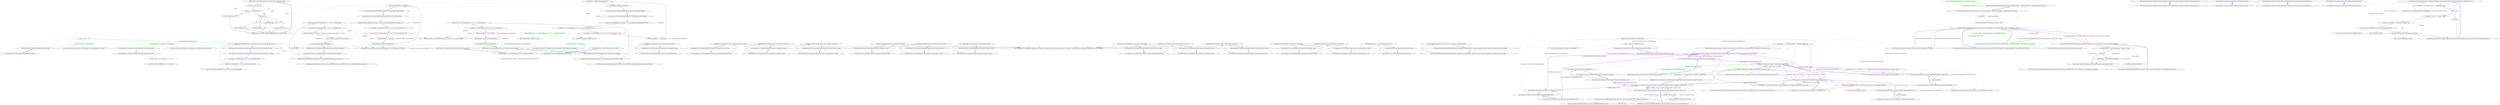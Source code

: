 digraph  {
n0 [cluster="Humanizer.Localisation.Ordinalizers.EnglishOrdinalizer.Convert(int, string)", label="Entry Humanizer.Localisation.Ordinalizers.EnglishOrdinalizer.Convert(int, string)", span="4-4"];
n1 [cluster="Humanizer.Localisation.Ordinalizers.EnglishOrdinalizer.Convert(int, string)", label="var nMod100 = number % 100", span="6-6"];
n3 [cluster="Humanizer.Localisation.Ordinalizers.EnglishOrdinalizer.Convert(int, string)", label="return numberString + ''th'';", span="9-9"];
n4 [cluster="Humanizer.Localisation.Ordinalizers.EnglishOrdinalizer.Convert(int, string)", label="number % 10", span="11-11"];
n6 [cluster="Humanizer.Localisation.Ordinalizers.EnglishOrdinalizer.Convert(int, string)", label="return numberString + ''st'';", span="14-14"];
n8 [cluster="Humanizer.Localisation.Ordinalizers.EnglishOrdinalizer.Convert(int, string)", label="return numberString + ''nd'';", span="17-17"];
n10 [cluster="Humanizer.Localisation.Ordinalizers.EnglishOrdinalizer.Convert(int, string)", label="return numberString + ''rd'';", span="20-20"];
n11 [cluster="Humanizer.Localisation.Ordinalizers.EnglishOrdinalizer.Convert(int, string)", label="return numberString + ''th'';", span="23-23"];
n2 [cluster="Humanizer.Localisation.Ordinalizers.EnglishOrdinalizer.Convert(int, string)", label="nMod100 >= 11 && nMod100 <= 13", span="8-8"];
n5 [cluster="Humanizer.Localisation.Ordinalizers.EnglishOrdinalizer.Convert(int, string)", label=1, span="13-13"];
n7 [cluster="Humanizer.Localisation.Ordinalizers.EnglishOrdinalizer.Convert(int, string)", label=2, span="16-16"];
n9 [cluster="Humanizer.Localisation.Ordinalizers.EnglishOrdinalizer.Convert(int, string)", label=3, span="19-19"];
n12 [cluster="Humanizer.Localisation.Ordinalizers.EnglishOrdinalizer.Convert(int, string)", label="Exit Humanizer.Localisation.Ordinalizers.EnglishOrdinalizer.Convert(int, string)", span="4-4"];
d47 [cluster="Humanizer.Tests.DateHumanizeDefaultStrategyTests.Never()", color=green, community=0, label="0: DateTime? never = null", span="153-153"];
d46 [cluster="Humanizer.Tests.DateHumanizeDefaultStrategyTests.Never()", label="Entry Humanizer.Tests.DateHumanizeDefaultStrategyTests.Never()", span="151-151"];
d48 [cluster="Humanizer.Tests.DateHumanizeDefaultStrategyTests.Never()", color=green, community=0, label="0: Assert.Equal(''never'', never.Humanize())", span="154-154"];
d22 [cluster="Humanizer.Tests.DateHumanizeDefaultStrategyTests.HoursFromNowNotTomorrow(int, string)", label="DateHumanize.Verify(expected, hours, TimeUnit.Hour, Tense.Future, null, null, now, utcNow)", span="85-85"];
d49 [cluster="Humanizer.Tests.DateHumanizeDefaultStrategyTests.Never()", label="Exit Humanizer.Tests.DateHumanizeDefaultStrategyTests.Never()", span="151-151"];
d50 [cluster="System.DateTime?.Humanize(bool, System.DateTime?, System.Globalization.CultureInfo)", label="Entry System.DateTime?.Humanize(bool, System.DateTime?, System.Globalization.CultureInfo)", span="37-37"];
d51 [cluster="Unk.Equal", label="Entry Unk.Equal", span=""];
d53 [cluster="Humanizer.Tests.DateHumanizeDefaultStrategyTests.Nullable_ExpectSame()", color=green, community=0, label="0: DateTime? never = new DateTime(2015, 12, 7, 9, 0, 0)", span="160-160"];
d52 [cluster="Humanizer.Tests.DateHumanizeDefaultStrategyTests.Nullable_ExpectSame()", label="Entry Humanizer.Tests.DateHumanizeDefaultStrategyTests.Nullable_ExpectSame()", span="158-158"];
d54 [cluster="Humanizer.Tests.DateHumanizeDefaultStrategyTests.Nullable_ExpectSame()", color=green, community=0, label="0: Assert.Equal(never.Value.Humanize(), never.Humanize())", span="162-162"];
d56 [cluster="System.DateTime.DateTime(int, int, int, int, int, int)", label="Entry System.DateTime.DateTime(int, int, int, int, int, int)", span="0-0"];
d55 [cluster="Humanizer.Tests.DateHumanizeDefaultStrategyTests.Nullable_ExpectSame()", label="Exit Humanizer.Tests.DateHumanizeDefaultStrategyTests.Nullable_ExpectSame()", span="158-158"];
d57 [cluster="System.DateTime.Humanize(bool, System.DateTime?, System.Globalization.CultureInfo)", label="Entry System.DateTime.Humanize(bool, System.DateTime?, System.Globalization.CultureInfo)", span="19-19"];
d19 [cluster="Humanizer.Tests.DateHumanizeDefaultStrategyTests.HoursFromNowNotTomorrow(int, string)", label="Entry Humanizer.Tests.DateHumanizeDefaultStrategyTests.HoursFromNowNotTomorrow(int, string)", span="79-79"];
d20 [cluster="Humanizer.Tests.DateHumanizeDefaultStrategyTests.HoursFromNowNotTomorrow(int, string)", label="var utcNow = new DateTime(2014, 6, 28, 9, 58, 22, DateTimeKind.Utc)", span="82-82"];
d21 [cluster="Humanizer.Tests.DateHumanizeDefaultStrategyTests.HoursFromNowNotTomorrow(int, string)", label="var now = new DateTime(2014, 6, 28, 9, 58, 22, DateTimeKind.Local)", span="83-83"];
d23 [cluster="Humanizer.Tests.DateHumanizeDefaultStrategyTests.HoursFromNowNotTomorrow(int, string)", label="Exit Humanizer.Tests.DateHumanizeDefaultStrategyTests.HoursFromNowNotTomorrow(int, string)", span="79-79"];
d3 [cluster="Humanizer.Tests.DateHumanize.Verify(string, int, Humanizer.Localisation.TimeUnit, Humanizer.Localisation.Tense, double?, System.Globalization.CultureInfo, System.DateTime?, System.DateTime?)", label="Entry Humanizer.Tests.DateHumanize.Verify(string, int, Humanizer.Localisation.TimeUnit, Humanizer.Localisation.Tense, double?, System.Globalization.CultureInfo, System.DateTime?, System.DateTime?)", span="35-35"];
d24 [cluster="System.DateTime.DateTime(int, int, int, int, int, int, System.DateTimeKind)", label="Entry System.DateTime.DateTime(int, int, int, int, int, int, System.DateTimeKind)", span="0-0"];
d1 [cluster="Humanizer.Tests.DateHumanizeDefaultStrategyTests.SecondsAgo(int, string)", label="DateHumanize.Verify(expected, seconds, TimeUnit.Second, Tense.Past)", span="17-17"];
d5 [cluster="Humanizer.Tests.DateHumanizeDefaultStrategyTests.SecondsFromNow(int, string)", label="DateHumanize.Verify(expected, seconds, TimeUnit.Second, Tense.Future)", span="27-27"];
d8 [cluster="Humanizer.Tests.DateHumanizeDefaultStrategyTests.MinutesAgo(int, string)", label="DateHumanize.Verify(expected, minutes, TimeUnit.Minute, Tense.Past)", span="41-41"];
d11 [cluster="Humanizer.Tests.DateHumanizeDefaultStrategyTests.MinutesFromNow(int, string)", label="DateHumanize.Verify(expected, minutes, TimeUnit.Minute, Tense.Future)", span="53-53"];
d14 [cluster="Humanizer.Tests.DateHumanizeDefaultStrategyTests.HoursAgo(int, string)", label="DateHumanize.Verify(expected, hours, TimeUnit.Hour, Tense.Past)", span="63-63"];
d17 [cluster="Humanizer.Tests.DateHumanizeDefaultStrategyTests.HoursFromNow(int, string)", label="DateHumanize.Verify(expected, hours, TimeUnit.Hour, Tense.Future)", span="73-73"];
d26 [cluster="Humanizer.Tests.DateHumanizeDefaultStrategyTests.DaysAgo(int, string)", label="DateHumanize.Verify(expected, days, TimeUnit.Day, Tense.Past)", span="95-95"];
d29 [cluster="Humanizer.Tests.DateHumanizeDefaultStrategyTests.DaysFromNow(int, string)", label="DateHumanize.Verify(expected, days, TimeUnit.Day, Tense.Future)", span="105-105"];
d32 [cluster="Humanizer.Tests.DateHumanizeDefaultStrategyTests.MonthsAgo(int, string)", label="DateHumanize.Verify(expected, months, TimeUnit.Month, Tense.Past)", span="115-115"];
d35 [cluster="Humanizer.Tests.DateHumanizeDefaultStrategyTests.MonthsFromNow(int, string)", label="DateHumanize.Verify(expected, months, TimeUnit.Month, Tense.Future)", span="125-125"];
d38 [cluster="Humanizer.Tests.DateHumanizeDefaultStrategyTests.YearsAgo(int, string)", label="DateHumanize.Verify(expected, years, TimeUnit.Year, Tense.Past)", span="133-133"];
d41 [cluster="Humanizer.Tests.DateHumanizeDefaultStrategyTests.YearsFromNow(int, string)", label="DateHumanize.Verify(expected, years, TimeUnit.Year, Tense.Future)", span="141-141"];
d44 [cluster="Humanizer.Tests.DateHumanizeDefaultStrategyTests.Now()", label="DateHumanize.Verify(''now'', 0, TimeUnit.Year, Tense.Future)", span="147-147"];
d59 [cluster="Humanizer.Tests.DateHumanizeDefaultStrategyTests.CanSpecifyCultureExplicitly(int, Humanizer.Localisation.TimeUnit, Humanizer.Localisation.Tense, string, string)", label="DateHumanize.Verify(expected, unit, timeUnit, tense, culture: new CultureInfo(culture))", span="171-171"];
d0 [cluster="Humanizer.Tests.DateHumanizeDefaultStrategyTests.SecondsAgo(int, string)", label="Entry Humanizer.Tests.DateHumanizeDefaultStrategyTests.SecondsAgo(int, string)", span="15-15"];
d2 [cluster="Humanizer.Tests.DateHumanizeDefaultStrategyTests.SecondsAgo(int, string)", label="Exit Humanizer.Tests.DateHumanizeDefaultStrategyTests.SecondsAgo(int, string)", span="15-15"];
d4 [cluster="Humanizer.Tests.DateHumanizeDefaultStrategyTests.SecondsFromNow(int, string)", label="Entry Humanizer.Tests.DateHumanizeDefaultStrategyTests.SecondsFromNow(int, string)", span="25-25"];
d6 [cluster="Humanizer.Tests.DateHumanizeDefaultStrategyTests.SecondsFromNow(int, string)", label="Exit Humanizer.Tests.DateHumanizeDefaultStrategyTests.SecondsFromNow(int, string)", span="25-25"];
d7 [cluster="Humanizer.Tests.DateHumanizeDefaultStrategyTests.MinutesAgo(int, string)", label="Entry Humanizer.Tests.DateHumanizeDefaultStrategyTests.MinutesAgo(int, string)", span="39-39"];
d9 [cluster="Humanizer.Tests.DateHumanizeDefaultStrategyTests.MinutesAgo(int, string)", label="Exit Humanizer.Tests.DateHumanizeDefaultStrategyTests.MinutesAgo(int, string)", span="39-39"];
d10 [cluster="Humanizer.Tests.DateHumanizeDefaultStrategyTests.MinutesFromNow(int, string)", label="Entry Humanizer.Tests.DateHumanizeDefaultStrategyTests.MinutesFromNow(int, string)", span="51-51"];
d12 [cluster="Humanizer.Tests.DateHumanizeDefaultStrategyTests.MinutesFromNow(int, string)", label="Exit Humanizer.Tests.DateHumanizeDefaultStrategyTests.MinutesFromNow(int, string)", span="51-51"];
d13 [cluster="Humanizer.Tests.DateHumanizeDefaultStrategyTests.HoursAgo(int, string)", label="Entry Humanizer.Tests.DateHumanizeDefaultStrategyTests.HoursAgo(int, string)", span="61-61"];
d15 [cluster="Humanizer.Tests.DateHumanizeDefaultStrategyTests.HoursAgo(int, string)", label="Exit Humanizer.Tests.DateHumanizeDefaultStrategyTests.HoursAgo(int, string)", span="61-61"];
d16 [cluster="Humanizer.Tests.DateHumanizeDefaultStrategyTests.HoursFromNow(int, string)", label="Entry Humanizer.Tests.DateHumanizeDefaultStrategyTests.HoursFromNow(int, string)", span="71-71"];
d18 [cluster="Humanizer.Tests.DateHumanizeDefaultStrategyTests.HoursFromNow(int, string)", label="Exit Humanizer.Tests.DateHumanizeDefaultStrategyTests.HoursFromNow(int, string)", span="71-71"];
d25 [cluster="Humanizer.Tests.DateHumanizeDefaultStrategyTests.DaysAgo(int, string)", label="Entry Humanizer.Tests.DateHumanizeDefaultStrategyTests.DaysAgo(int, string)", span="93-93"];
d27 [cluster="Humanizer.Tests.DateHumanizeDefaultStrategyTests.DaysAgo(int, string)", label="Exit Humanizer.Tests.DateHumanizeDefaultStrategyTests.DaysAgo(int, string)", span="93-93"];
d28 [cluster="Humanizer.Tests.DateHumanizeDefaultStrategyTests.DaysFromNow(int, string)", label="Entry Humanizer.Tests.DateHumanizeDefaultStrategyTests.DaysFromNow(int, string)", span="103-103"];
d30 [cluster="Humanizer.Tests.DateHumanizeDefaultStrategyTests.DaysFromNow(int, string)", label="Exit Humanizer.Tests.DateHumanizeDefaultStrategyTests.DaysFromNow(int, string)", span="103-103"];
d31 [cluster="Humanizer.Tests.DateHumanizeDefaultStrategyTests.MonthsAgo(int, string)", label="Entry Humanizer.Tests.DateHumanizeDefaultStrategyTests.MonthsAgo(int, string)", span="113-113"];
d33 [cluster="Humanizer.Tests.DateHumanizeDefaultStrategyTests.MonthsAgo(int, string)", label="Exit Humanizer.Tests.DateHumanizeDefaultStrategyTests.MonthsAgo(int, string)", span="113-113"];
d34 [cluster="Humanizer.Tests.DateHumanizeDefaultStrategyTests.MonthsFromNow(int, string)", label="Entry Humanizer.Tests.DateHumanizeDefaultStrategyTests.MonthsFromNow(int, string)", span="123-123"];
d36 [cluster="Humanizer.Tests.DateHumanizeDefaultStrategyTests.MonthsFromNow(int, string)", label="Exit Humanizer.Tests.DateHumanizeDefaultStrategyTests.MonthsFromNow(int, string)", span="123-123"];
d37 [cluster="Humanizer.Tests.DateHumanizeDefaultStrategyTests.YearsAgo(int, string)", label="Entry Humanizer.Tests.DateHumanizeDefaultStrategyTests.YearsAgo(int, string)", span="131-131"];
d39 [cluster="Humanizer.Tests.DateHumanizeDefaultStrategyTests.YearsAgo(int, string)", label="Exit Humanizer.Tests.DateHumanizeDefaultStrategyTests.YearsAgo(int, string)", span="131-131"];
d40 [cluster="Humanizer.Tests.DateHumanizeDefaultStrategyTests.YearsFromNow(int, string)", label="Entry Humanizer.Tests.DateHumanizeDefaultStrategyTests.YearsFromNow(int, string)", span="139-139"];
d42 [cluster="Humanizer.Tests.DateHumanizeDefaultStrategyTests.YearsFromNow(int, string)", label="Exit Humanizer.Tests.DateHumanizeDefaultStrategyTests.YearsFromNow(int, string)", span="139-139"];
d43 [cluster="Humanizer.Tests.DateHumanizeDefaultStrategyTests.Now()", label="Entry Humanizer.Tests.DateHumanizeDefaultStrategyTests.Now()", span="145-145"];
d45 [cluster="Humanizer.Tests.DateHumanizeDefaultStrategyTests.Now()", label="Exit Humanizer.Tests.DateHumanizeDefaultStrategyTests.Now()", span="145-145"];
d58 [cluster="Humanizer.Tests.DateHumanizeDefaultStrategyTests.CanSpecifyCultureExplicitly(int, Humanizer.Localisation.TimeUnit, Humanizer.Localisation.Tense, string, string)", label="Entry Humanizer.Tests.DateHumanizeDefaultStrategyTests.CanSpecifyCultureExplicitly(int, Humanizer.Localisation.TimeUnit, Humanizer.Localisation.Tense, string, string)", span="169-169"];
d60 [cluster="Humanizer.Tests.DateHumanizeDefaultStrategyTests.CanSpecifyCultureExplicitly(int, Humanizer.Localisation.TimeUnit, Humanizer.Localisation.Tense, string, string)", label="Exit Humanizer.Tests.DateHumanizeDefaultStrategyTests.CanSpecifyCultureExplicitly(int, Humanizer.Localisation.TimeUnit, Humanizer.Localisation.Tense, string, string)", span="169-169"];
d61 [cluster="System.Globalization.CultureInfo.CultureInfo(string)", label="Entry System.Globalization.CultureInfo.CultureInfo(string)", span="0-0"];
m0_8 [cluster="Humanizer.DateHumanizeExtensions.Humanize(System.DateTimeOffset, System.DateTimeOffset?, System.Globalization.CultureInfo)", file="DateHumanizeExtensions.cs", label="Entry Humanizer.DateHumanizeExtensions.Humanize(System.DateTimeOffset, System.DateTimeOffset?, System.Globalization.CultureInfo)", span="36-36"];
m0_9 [cluster="Humanizer.DateHumanizeExtensions.Humanize(System.DateTimeOffset, System.DateTimeOffset?, System.Globalization.CultureInfo)", color=green, community=0, file="DateHumanizeExtensions.cs", label="1: var comparisonBase = dateToCompareAgainst ?? DateTimeOffset.UtcNow", span="38-38"];
m0_10 [cluster="Humanizer.DateHumanizeExtensions.Humanize(System.DateTimeOffset, System.DateTimeOffset?, System.Globalization.CultureInfo)", color=green, community=0, file="DateHumanizeExtensions.cs", label="0: return Configurator.DateTimeOffsetHumanizeStrategy.Humanize(input, comparisonBase, culture);", span="40-40"];
m0_11 [cluster="Humanizer.DateHumanizeExtensions.Humanize(System.DateTimeOffset, System.DateTimeOffset?, System.Globalization.CultureInfo)", color=green, community=0, file="DateHumanizeExtensions.cs", label="1: Exit Humanizer.DateHumanizeExtensions.Humanize(System.DateTimeOffset, System.DateTimeOffset?, System.Globalization.CultureInfo)", span="36-36"];
m0_12 [cluster="Humanizer.DateTimeHumanizeStrategy.IDateTimeOffsetHumanizeStrategy.Humanize(System.DateTimeOffset, System.DateTimeOffset, System.Globalization.CultureInfo)", file="DateHumanizeExtensions.cs", label="Entry Humanizer.DateTimeHumanizeStrategy.IDateTimeOffsetHumanizeStrategy.Humanize(System.DateTimeOffset, System.DateTimeOffset, System.Globalization.CultureInfo)", span="13-13"];
m0_6 [cluster="System.DateTime.ToLocalTime()", file="DateHumanizeExtensions.cs", label="Entry System.DateTime.ToLocalTime()", span="0-0"];
m0_14 [cluster="Humanizer.Localisation.Formatters.IFormatter.DateHumanize_Never()", file="DateHumanizeExtensions.cs", label="Entry Humanizer.Localisation.Formatters.IFormatter.DateHumanize_Never()", span="19-19"];
m0_7 [cluster="Humanizer.DateTimeHumanizeStrategy.IDateTimeHumanizeStrategy.Humanize(System.DateTime, System.DateTime, System.Globalization.CultureInfo)", file="DateHumanizeExtensions.cs", label="Entry Humanizer.DateTimeHumanizeStrategy.IDateTimeHumanizeStrategy.Humanize(System.DateTime, System.DateTime, System.Globalization.CultureInfo)", span="13-13"];
m0_20 [cluster="Humanizer.DateHumanizeExtensions.Humanize(System.DateTimeOffset?, System.DateTimeOffset?, System.Globalization.CultureInfo)", file="DateHumanizeExtensions.cs", label="Entry Humanizer.DateHumanizeExtensions.Humanize(System.DateTimeOffset?, System.DateTimeOffset?, System.Globalization.CultureInfo)", span="66-66"];
m0_21 [cluster="Humanizer.DateHumanizeExtensions.Humanize(System.DateTimeOffset?, System.DateTimeOffset?, System.Globalization.CultureInfo)", color=green, community=0, file="DateHumanizeExtensions.cs", label="2: input.HasValue", span="68-68"];
m0_22 [cluster="Humanizer.DateHumanizeExtensions.Humanize(System.DateTimeOffset?, System.DateTimeOffset?, System.Globalization.CultureInfo)", color=green, community=0, file="DateHumanizeExtensions.cs", label="3: return Humanize(input.Value, dateToCompareAgainst, culture);", span="69-69"];
m0_23 [cluster="Humanizer.DateHumanizeExtensions.Humanize(System.DateTimeOffset?, System.DateTimeOffset?, System.Globalization.CultureInfo)", color=green, community=0, file="DateHumanizeExtensions.cs", label="2: return Configurator.GetFormatter(culture).DateHumanize_Never();", span="71-71"];
m0_24 [cluster="Humanizer.DateHumanizeExtensions.Humanize(System.DateTimeOffset?, System.DateTimeOffset?, System.Globalization.CultureInfo)", file="DateHumanizeExtensions.cs", label="Exit Humanizer.DateHumanizeExtensions.Humanize(System.DateTimeOffset?, System.DateTimeOffset?, System.Globalization.CultureInfo)", span="66-66"];
m0_0 [cluster="Humanizer.DateHumanizeExtensions.Humanize(System.DateTime, bool, System.DateTime?, System.Globalization.CultureInfo)", file="DateHumanizeExtensions.cs", label="Entry Humanizer.DateHumanizeExtensions.Humanize(System.DateTime, bool, System.DateTime?, System.Globalization.CultureInfo)", span="19-19"];
m0_1 [cluster="Humanizer.DateHumanizeExtensions.Humanize(System.DateTime, bool, System.DateTime?, System.Globalization.CultureInfo)", file="DateHumanizeExtensions.cs", label="var comparisonBase = dateToCompareAgainst ?? DateTime.UtcNow", span="21-21"];
m0_2 [cluster="Humanizer.DateHumanizeExtensions.Humanize(System.DateTime, bool, System.DateTime?, System.Globalization.CultureInfo)", file="DateHumanizeExtensions.cs", label="!utcDate", span="23-23"];
m0_4 [cluster="Humanizer.DateHumanizeExtensions.Humanize(System.DateTime, bool, System.DateTime?, System.Globalization.CultureInfo)", file="DateHumanizeExtensions.cs", label="return Configurator.DateTimeHumanizeStrategy.Humanize(input, comparisonBase, culture);", span="26-26"];
m0_3 [cluster="Humanizer.DateHumanizeExtensions.Humanize(System.DateTime, bool, System.DateTime?, System.Globalization.CultureInfo)", file="DateHumanizeExtensions.cs", label="comparisonBase = comparisonBase.ToLocalTime()", span="24-24"];
m0_5 [cluster="Humanizer.DateHumanizeExtensions.Humanize(System.DateTime, bool, System.DateTime?, System.Globalization.CultureInfo)", file="DateHumanizeExtensions.cs", label="Exit Humanizer.DateHumanizeExtensions.Humanize(System.DateTime, bool, System.DateTime?, System.Globalization.CultureInfo)", span="19-19"];
m0_13 [cluster="Humanizer.Configuration.Configurator.GetFormatter(System.Globalization.CultureInfo)", file="DateHumanizeExtensions.cs", label="Entry Humanizer.Configuration.Configurator.GetFormatter(System.Globalization.CultureInfo)", span="66-66"];
m1_30 [cluster="Humanizer.Tests.DateTimeOffsetHumanizeTests.PrecisionStrategy_DifferentOffsets()", file="DateTimeOffsetHumanizeTests.cs", label="Entry Humanizer.Tests.DateTimeOffsetHumanizeTests.PrecisionStrategy_DifferentOffsets()", span="57-57"];
m1_31 [cluster="Humanizer.Tests.DateTimeOffsetHumanizeTests.PrecisionStrategy_DifferentOffsets()", file="DateTimeOffsetHumanizeTests.cs", label="Configurator.DateTimeOffsetHumanizeStrategy = new PrecisionDateTimeOffsetHumanizeStrategy(0.75)", span="59-59"];
m1_32 [cluster="Humanizer.Tests.DateTimeOffsetHumanizeTests.PrecisionStrategy_DifferentOffsets()", file="DateTimeOffsetHumanizeTests.cs", label="var inputTime = new DateTimeOffset(2015, 07, 05, 03, 45, 0, new TimeSpan(2, 0, 0))", span="61-61"];
m1_33 [cluster="Humanizer.Tests.DateTimeOffsetHumanizeTests.PrecisionStrategy_DifferentOffsets()", file="DateTimeOffsetHumanizeTests.cs", label="var baseTime = new DateTimeOffset(2015, 07, 05, 02, 30, 0, new TimeSpan(-5, 0, 0))", span="62-62"];
m1_35 [cluster="Humanizer.Tests.DateTimeOffsetHumanizeTests.PrecisionStrategy_DifferentOffsets()", file="DateTimeOffsetHumanizeTests.cs", label="var actualResult = inputTime.Humanize(baseTime)", span="65-65"];
m1_34 [cluster="Humanizer.Tests.DateTimeOffsetHumanizeTests.PrecisionStrategy_DifferentOffsets()", file="DateTimeOffsetHumanizeTests.cs", label="string expectedResult = ''6 hours ago''", span="64-64"];
m1_36 [cluster="Humanizer.Tests.DateTimeOffsetHumanizeTests.PrecisionStrategy_DifferentOffsets()", file="DateTimeOffsetHumanizeTests.cs", label="Assert.Equal(expectedResult, actualResult)", span="67-67"];
m1_37 [cluster="Humanizer.Tests.DateTimeOffsetHumanizeTests.PrecisionStrategy_DifferentOffsets()", file="DateTimeOffsetHumanizeTests.cs", label="Exit Humanizer.Tests.DateTimeOffsetHumanizeTests.PrecisionStrategy_DifferentOffsets()", span="57-57"];
m1_12 [cluster="Humanizer.Tests.DateTimeOffsetHumanizeTests.DefaultStrategy_DifferentOffsets()", file="DateTimeOffsetHumanizeTests.cs", label="Entry Humanizer.Tests.DateTimeOffsetHumanizeTests.DefaultStrategy_DifferentOffsets()", span="29-29"];
m1_13 [cluster="Humanizer.Tests.DateTimeOffsetHumanizeTests.DefaultStrategy_DifferentOffsets()", file="DateTimeOffsetHumanizeTests.cs", label="Configurator.DateTimeOffsetHumanizeStrategy = new DefaultDateTimeOffsetHumanizeStrategy()", span="31-31"];
m1_14 [cluster="Humanizer.Tests.DateTimeOffsetHumanizeTests.DefaultStrategy_DifferentOffsets()", file="DateTimeOffsetHumanizeTests.cs", label="var inputTime = new DateTimeOffset(2015, 07, 05, 03, 0, 0, new TimeSpan(2, 0, 0))", span="33-33"];
m1_15 [cluster="Humanizer.Tests.DateTimeOffsetHumanizeTests.DefaultStrategy_DifferentOffsets()", file="DateTimeOffsetHumanizeTests.cs", label="var baseTime = new DateTimeOffset(2015, 07, 05, 02, 30, 0, new TimeSpan(1, 0, 0))", span="34-34"];
m1_17 [cluster="Humanizer.Tests.DateTimeOffsetHumanizeTests.DefaultStrategy_DifferentOffsets()", file="DateTimeOffsetHumanizeTests.cs", label="var actualResult = inputTime.Humanize(baseTime)", span="37-37"];
m1_16 [cluster="Humanizer.Tests.DateTimeOffsetHumanizeTests.DefaultStrategy_DifferentOffsets()", file="DateTimeOffsetHumanizeTests.cs", label="string expectedResult = ''30 minutes ago''", span="36-36"];
m1_18 [cluster="Humanizer.Tests.DateTimeOffsetHumanizeTests.DefaultStrategy_DifferentOffsets()", file="DateTimeOffsetHumanizeTests.cs", label="Assert.Equal(expectedResult, actualResult)", span="39-39"];
m1_19 [cluster="Humanizer.Tests.DateTimeOffsetHumanizeTests.DefaultStrategy_DifferentOffsets()", file="DateTimeOffsetHumanizeTests.cs", label="Exit Humanizer.Tests.DateTimeOffsetHumanizeTests.DefaultStrategy_DifferentOffsets()", span="29-29"];
m1_43 [cluster="Humanizer.Tests.DateTimeOffsetHumanizeTests.Nullable_ExpectSame()", file="DateTimeOffsetHumanizeTests.cs", label="Entry Humanizer.Tests.DateTimeOffsetHumanizeTests.Nullable_ExpectSame()", span="78-78"];
m1_44 [cluster="Humanizer.Tests.DateTimeOffsetHumanizeTests.Nullable_ExpectSame()", color=green, community=0, file="DateTimeOffsetHumanizeTests.cs", label="0: DateTimeOffset? never = new DateTimeOffset(2015, 12, 7, 9, 0, 0, TimeSpan.FromHours(1))", span="80-80"];
m1_45 [cluster="Humanizer.Tests.DateTimeOffsetHumanizeTests.Nullable_ExpectSame()", color=green, community=0, file="DateTimeOffsetHumanizeTests.cs", label="0: Assert.Equal(never.Value.Humanize(), never.Humanize())", span="82-82"];
m1_46 [cluster="Humanizer.Tests.DateTimeOffsetHumanizeTests.Nullable_ExpectSame()", file="DateTimeOffsetHumanizeTests.cs", label="Exit Humanizer.Tests.DateTimeOffsetHumanizeTests.Nullable_ExpectSame()", span="78-78"];
m1_0 [cluster="Humanizer.Tests.DateTimeOffsetHumanizeTests.DefaultStrategy_SameOffset()", file="DateTimeOffsetHumanizeTests.cs", label="Entry Humanizer.Tests.DateTimeOffsetHumanizeTests.DefaultStrategy_SameOffset()", span="15-15"];
m1_1 [cluster="Humanizer.Tests.DateTimeOffsetHumanizeTests.DefaultStrategy_SameOffset()", file="DateTimeOffsetHumanizeTests.cs", label="Configurator.DateTimeOffsetHumanizeStrategy = new DefaultDateTimeOffsetHumanizeStrategy()", span="17-17"];
m1_2 [cluster="Humanizer.Tests.DateTimeOffsetHumanizeTests.DefaultStrategy_SameOffset()", file="DateTimeOffsetHumanizeTests.cs", label="var inputTime = new DateTimeOffset(2015, 07, 05, 04, 0, 0, TimeSpan.Zero)", span="19-19"];
m1_3 [cluster="Humanizer.Tests.DateTimeOffsetHumanizeTests.DefaultStrategy_SameOffset()", file="DateTimeOffsetHumanizeTests.cs", label="var baseTime = new DateTimeOffset(2015, 07, 05, 03, 0, 0, TimeSpan.Zero)", span="20-20"];
m1_5 [cluster="Humanizer.Tests.DateTimeOffsetHumanizeTests.DefaultStrategy_SameOffset()", file="DateTimeOffsetHumanizeTests.cs", label="var actualResult = inputTime.Humanize(baseTime)", span="23-23"];
m1_4 [cluster="Humanizer.Tests.DateTimeOffsetHumanizeTests.DefaultStrategy_SameOffset()", file="DateTimeOffsetHumanizeTests.cs", label="string expectedResult = ''an hour from now''", span="22-22"];
m1_6 [cluster="Humanizer.Tests.DateTimeOffsetHumanizeTests.DefaultStrategy_SameOffset()", file="DateTimeOffsetHumanizeTests.cs", label="Assert.Equal(expectedResult, actualResult)", span="25-25"];
m1_7 [cluster="Humanizer.Tests.DateTimeOffsetHumanizeTests.DefaultStrategy_SameOffset()", file="DateTimeOffsetHumanizeTests.cs", label="Exit Humanizer.Tests.DateTimeOffsetHumanizeTests.DefaultStrategy_SameOffset()", span="15-15"];
m1_29 [cluster="Humanizer.DateTimeHumanizeStrategy.PrecisionDateTimeOffsetHumanizeStrategy.PrecisionDateTimeOffsetHumanizeStrategy(double)", file="DateTimeOffsetHumanizeTests.cs", label="Entry Humanizer.DateTimeHumanizeStrategy.PrecisionDateTimeOffsetHumanizeStrategy.PrecisionDateTimeOffsetHumanizeStrategy(double)", span="16-16"];
m1_42 [cluster="System.DateTimeOffset?.Humanize(System.DateTimeOffset?, System.Globalization.CultureInfo)", file="DateTimeOffsetHumanizeTests.cs", label="Entry System.DateTimeOffset?.Humanize(System.DateTimeOffset?, System.Globalization.CultureInfo)", span="66-66"];
m1_21 [cluster="Humanizer.Tests.DateTimeOffsetHumanizeTests.PrecisionStrategy_SameOffset()", file="DateTimeOffsetHumanizeTests.cs", label="Entry Humanizer.Tests.DateTimeOffsetHumanizeTests.PrecisionStrategy_SameOffset()", span="43-43"];
m1_22 [cluster="Humanizer.Tests.DateTimeOffsetHumanizeTests.PrecisionStrategy_SameOffset()", file="DateTimeOffsetHumanizeTests.cs", label="Configurator.DateTimeOffsetHumanizeStrategy = new PrecisionDateTimeOffsetHumanizeStrategy(0.75)", span="45-45"];
m1_23 [cluster="Humanizer.Tests.DateTimeOffsetHumanizeTests.PrecisionStrategy_SameOffset()", file="DateTimeOffsetHumanizeTests.cs", label="var inputTime = new DateTimeOffset(2015, 07, 05, 04, 0, 0, TimeSpan.Zero)", span="47-47"];
m1_24 [cluster="Humanizer.Tests.DateTimeOffsetHumanizeTests.PrecisionStrategy_SameOffset()", file="DateTimeOffsetHumanizeTests.cs", label="var baseTime = new DateTimeOffset(2015, 07, 04, 05, 0, 0, TimeSpan.Zero)", span="48-48"];
m1_26 [cluster="Humanizer.Tests.DateTimeOffsetHumanizeTests.PrecisionStrategy_SameOffset()", file="DateTimeOffsetHumanizeTests.cs", label="var actualResult = inputTime.Humanize(baseTime)", span="51-51"];
m1_25 [cluster="Humanizer.Tests.DateTimeOffsetHumanizeTests.PrecisionStrategy_SameOffset()", file="DateTimeOffsetHumanizeTests.cs", label="string expectedResult = ''tomorrow''", span="50-50"];
m1_27 [cluster="Humanizer.Tests.DateTimeOffsetHumanizeTests.PrecisionStrategy_SameOffset()", file="DateTimeOffsetHumanizeTests.cs", label="Assert.Equal(expectedResult, actualResult)", span="53-53"];
m1_28 [cluster="Humanizer.Tests.DateTimeOffsetHumanizeTests.PrecisionStrategy_SameOffset()", file="DateTimeOffsetHumanizeTests.cs", label="Exit Humanizer.Tests.DateTimeOffsetHumanizeTests.PrecisionStrategy_SameOffset()", span="43-43"];
m1_38 [cluster="Humanizer.Tests.DateTimeOffsetHumanizeTests.Never()", file="DateTimeOffsetHumanizeTests.cs", label="Entry Humanizer.Tests.DateTimeOffsetHumanizeTests.Never()", span="71-71"];
m1_39 [cluster="Humanizer.Tests.DateTimeOffsetHumanizeTests.Never()", color=green, community=0, file="DateTimeOffsetHumanizeTests.cs", label="0: DateTimeOffset? never = null", span="73-73"];
m1_40 [cluster="Humanizer.Tests.DateTimeOffsetHumanizeTests.Never()", color=green, community=0, file="DateTimeOffsetHumanizeTests.cs", label="0: Assert.Equal(''never'', never.Humanize())", span="74-74"];
m1_41 [cluster="Humanizer.Tests.DateTimeOffsetHumanizeTests.Never()", file="DateTimeOffsetHumanizeTests.cs", label="Exit Humanizer.Tests.DateTimeOffsetHumanizeTests.Never()", span="71-71"];
m1_10 [cluster="System.DateTimeOffset.Humanize(System.DateTimeOffset?, System.Globalization.CultureInfo)", file="DateTimeOffsetHumanizeTests.cs", label="Entry System.DateTimeOffset.Humanize(System.DateTimeOffset?, System.Globalization.CultureInfo)", span="36-36"];
m1_20 [cluster="System.TimeSpan.TimeSpan(int, int, int)", file="DateTimeOffsetHumanizeTests.cs", label="Entry System.TimeSpan.TimeSpan(int, int, int)", span="0-0"];
m1_47 [cluster="System.TimeSpan.FromHours(double)", file="DateTimeOffsetHumanizeTests.cs", label="Entry System.TimeSpan.FromHours(double)", span="0-0"];
m1_8 [cluster="Humanizer.DateTimeHumanizeStrategy.DefaultDateTimeOffsetHumanizeStrategy.DefaultDateTimeOffsetHumanizeStrategy()", file="DateTimeOffsetHumanizeTests.cs", label="Entry Humanizer.DateTimeHumanizeStrategy.DefaultDateTimeOffsetHumanizeStrategy.DefaultDateTimeOffsetHumanizeStrategy()", span="8-8"];
m1_9 [cluster="System.DateTimeOffset.DateTimeOffset(int, int, int, int, int, int, System.TimeSpan)", file="DateTimeOffsetHumanizeTests.cs", label="Entry System.DateTimeOffset.DateTimeOffset(int, int, int, int, int, int, System.TimeSpan)", span="0-0"];
m2_38 [cluster="Humanizer.Localisation.Formatters.DefaultFormatter.GetResourceKey(string, int)", file="DefaultFormatter.cs", label="Entry Humanizer.Localisation.Formatters.DefaultFormatter.GetResourceKey(string, int)", span="105-105"];
m2_40 [cluster="Humanizer.Localisation.Formatters.DefaultFormatter.GetResourceKey(string, int)", file="DefaultFormatter.cs", label="return resourceKey;", span="107-107"];
m2_41 [cluster="Humanizer.Localisation.Formatters.DefaultFormatter.GetResourceKey(string, int)", file="DefaultFormatter.cs", label="Exit Humanizer.Localisation.Formatters.DefaultFormatter.GetResourceKey(string, int)", span="105-105"];
m2_0 [cluster="Humanizer.Localisation.Formatters.DefaultFormatter.DefaultFormatter(string)", file="DefaultFormatter.cs", label="Entry Humanizer.Localisation.Formatters.DefaultFormatter.DefaultFormatter(string)", span="16-16"];
m2_1 [cluster="Humanizer.Localisation.Formatters.DefaultFormatter.DefaultFormatter(string)", file="DefaultFormatter.cs", label="_culture = new CultureInfo(localeCode)", span="18-18"];
m2_2 [cluster="Humanizer.Localisation.Formatters.DefaultFormatter.DefaultFormatter(string)", file="DefaultFormatter.cs", label="Exit Humanizer.Localisation.Formatters.DefaultFormatter.DefaultFormatter(string)", span="16-16"];
m2_7 [cluster="Humanizer.Localisation.Formatters.DefaultFormatter.GetResourceForDate(Humanizer.Localisation.TimeUnit, Humanizer.Localisation.Tense, int)", file="DefaultFormatter.cs", label="Entry Humanizer.Localisation.Formatters.DefaultFormatter.GetResourceForDate(Humanizer.Localisation.TimeUnit, Humanizer.Localisation.Tense, int)", span="66-66"];
m2_22 [cluster="Humanizer.Localisation.Formatters.DefaultFormatter.GetResourceForDate(Humanizer.Localisation.TimeUnit, Humanizer.Localisation.Tense, int)", file="DefaultFormatter.cs", label="var resourceKey = ResourceKeys.DateHumanize.GetResourceKey(unit, timeUnitTense: timeUnitTense, count: count)", span="68-68"];
m2_23 [cluster="Humanizer.Localisation.Formatters.DefaultFormatter.GetResourceForDate(Humanizer.Localisation.TimeUnit, Humanizer.Localisation.Tense, int)", file="DefaultFormatter.cs", label="return count == 1 ? Format(resourceKey) : Format(resourceKey, count);", span="69-69"];
m2_24 [cluster="Humanizer.Localisation.Formatters.DefaultFormatter.GetResourceForDate(Humanizer.Localisation.TimeUnit, Humanizer.Localisation.Tense, int)", file="DefaultFormatter.cs", label="Exit Humanizer.Localisation.Formatters.DefaultFormatter.GetResourceForDate(Humanizer.Localisation.TimeUnit, Humanizer.Localisation.Tense, int)", span="66-66"];
m2_8 [cluster="Humanizer.Localisation.Formatters.DefaultFormatter.DateHumanize_Never()", file="DefaultFormatter.cs", label="Entry Humanizer.Localisation.Formatters.DefaultFormatter.DateHumanize_Never()", span="34-34"];
m2_9 [cluster="Humanizer.Localisation.Formatters.DefaultFormatter.DateHumanize_Never()", color=green, community=0, file="DefaultFormatter.cs", label="0: return Format(ResourceKeys.DateHumanize.Never);", span="36-36"];
m2_10 [cluster="Humanizer.Localisation.Formatters.DefaultFormatter.DateHumanize_Never()", file="DefaultFormatter.cs", label="Exit Humanizer.Localisation.Formatters.DefaultFormatter.DateHumanize_Never()", span="34-34"];
m2_25 [cluster="Humanizer.Localisation.ResourceKeys.DateHumanize.GetResourceKey(Humanizer.Localisation.TimeUnit, Humanizer.Localisation.Tense, int)", file="DefaultFormatter.cs", label="Entry Humanizer.Localisation.ResourceKeys.DateHumanize.GetResourceKey(Humanizer.Localisation.TimeUnit, Humanizer.Localisation.Tense, int)", span="30-30"];
m2_20 [cluster="System.ArgumentOutOfRangeException.ArgumentOutOfRangeException(string, string)", file="DefaultFormatter.cs", label="Entry System.ArgumentOutOfRangeException.ArgumentOutOfRangeException(string, string)", span="0-0"];
m2_15 [cluster="Humanizer.Localisation.Formatters.DefaultFormatter.TimeSpanHumanize(Humanizer.Localisation.TimeUnit, int)", file="DefaultFormatter.cs", label="Entry Humanizer.Localisation.Formatters.DefaultFormatter.TimeSpanHumanize(Humanizer.Localisation.TimeUnit, int)", span="58-58"];
m2_16 [cluster="Humanizer.Localisation.Formatters.DefaultFormatter.TimeSpanHumanize(Humanizer.Localisation.TimeUnit, int)", file="DefaultFormatter.cs", label="timeUnit > TimeUnit.Week", span="60-60"];
m2_17 [cluster="Humanizer.Localisation.Formatters.DefaultFormatter.TimeSpanHumanize(Humanizer.Localisation.TimeUnit, int)", file="DefaultFormatter.cs", label="throw new ArgumentOutOfRangeException(nameof(timeUnit), ''There's no meaningful way to humanize passed timeUnit.'');", span="61-61"];
m2_18 [cluster="Humanizer.Localisation.Formatters.DefaultFormatter.TimeSpanHumanize(Humanizer.Localisation.TimeUnit, int)", file="DefaultFormatter.cs", label="return GetResourceForTimeSpan(timeUnit, unit);", span="63-63"];
m2_19 [cluster="Humanizer.Localisation.Formatters.DefaultFormatter.TimeSpanHumanize(Humanizer.Localisation.TimeUnit, int)", file="DefaultFormatter.cs", label="Exit Humanizer.Localisation.Formatters.DefaultFormatter.TimeSpanHumanize(Humanizer.Localisation.TimeUnit, int)", span="58-58"];
m2_27 [cluster="Humanizer.Localisation.Formatters.DefaultFormatter.Format(string, int)", file="DefaultFormatter.cs", label="Entry Humanizer.Localisation.Formatters.DefaultFormatter.Format(string, int)", span="94-94"];
m2_36 [cluster="Humanizer.Localisation.Formatters.DefaultFormatter.Format(string, int)", file="DefaultFormatter.cs", label="return Resources.GetResource(GetResourceKey(resourceKey, number), _culture).FormatWith(number);", span="96-96"];
m2_37 [cluster="Humanizer.Localisation.Formatters.DefaultFormatter.Format(string, int)", file="DefaultFormatter.cs", label="Exit Humanizer.Localisation.Formatters.DefaultFormatter.Format(string, int)", span="94-94"];
m2_14 [cluster="Humanizer.Localisation.Formatters.DefaultFormatter.GetResourceForTimeSpan(Humanizer.Localisation.TimeUnit, int)", file="DefaultFormatter.cs", label="Entry Humanizer.Localisation.Formatters.DefaultFormatter.GetResourceForTimeSpan(Humanizer.Localisation.TimeUnit, int)", span="72-72"];
m2_28 [cluster="Humanizer.Localisation.Formatters.DefaultFormatter.GetResourceForTimeSpan(Humanizer.Localisation.TimeUnit, int)", file="DefaultFormatter.cs", label="var resourceKey = ResourceKeys.TimeSpanHumanize.GetResourceKey(unit, count)", span="74-74"];
m2_29 [cluster="Humanizer.Localisation.Formatters.DefaultFormatter.GetResourceForTimeSpan(Humanizer.Localisation.TimeUnit, int)", file="DefaultFormatter.cs", label="return count == 1 ? Format(resourceKey) : Format(resourceKey, count);", span="75-75"];
m2_30 [cluster="Humanizer.Localisation.Formatters.DefaultFormatter.GetResourceForTimeSpan(Humanizer.Localisation.TimeUnit, int)", file="DefaultFormatter.cs", label="Exit Humanizer.Localisation.Formatters.DefaultFormatter.GetResourceForTimeSpan(Humanizer.Localisation.TimeUnit, int)", span="72-72"];
m2_39 [cluster="string.FormatWith(params object[])", file="DefaultFormatter.cs", label="Entry string.FormatWith(params object[])", span="15-15"];
m2_21 [cluster="Unk.nameof", file="DefaultFormatter.cs", label="Entry Unk.nameof", span=""];
m2_26 [cluster="Humanizer.Localisation.Formatters.DefaultFormatter.Format(string)", file="DefaultFormatter.cs", label="Entry Humanizer.Localisation.Formatters.DefaultFormatter.Format(string)", span="83-83"];
m2_32 [cluster="Humanizer.Localisation.Formatters.DefaultFormatter.Format(string)", file="DefaultFormatter.cs", label="return Resources.GetResource(GetResourceKey(resourceKey), _culture);", span="85-85"];
m2_33 [cluster="Humanizer.Localisation.Formatters.DefaultFormatter.Format(string)", file="DefaultFormatter.cs", label="Exit Humanizer.Localisation.Formatters.DefaultFormatter.Format(string)", span="83-83"];
m2_31 [cluster="Humanizer.Localisation.ResourceKeys.TimeSpanHumanize.GetResourceKey(Humanizer.Localisation.TimeUnit, int)", file="DefaultFormatter.cs", label="Entry Humanizer.Localisation.ResourceKeys.TimeSpanHumanize.GetResourceKey(Humanizer.Localisation.TimeUnit, int)", span="22-22"];
m2_34 [cluster="Humanizer.Localisation.Formatters.DefaultFormatter.GetResourceKey(string)", file="DefaultFormatter.cs", label="Entry Humanizer.Localisation.Formatters.DefaultFormatter.GetResourceKey(string)", span="115-115"];
m2_42 [cluster="Humanizer.Localisation.Formatters.DefaultFormatter.GetResourceKey(string)", file="DefaultFormatter.cs", label="return resourceKey;", span="117-117"];
m2_43 [cluster="Humanizer.Localisation.Formatters.DefaultFormatter.GetResourceKey(string)", file="DefaultFormatter.cs", label="Exit Humanizer.Localisation.Formatters.DefaultFormatter.GetResourceKey(string)", span="115-115"];
m2_35 [cluster="Humanizer.Localisation.Resources.GetResource(string, System.Globalization.CultureInfo)", file="DefaultFormatter.cs", label="Entry Humanizer.Localisation.Resources.GetResource(string, System.Globalization.CultureInfo)", span="19-19"];
m2_11 [cluster="Humanizer.Localisation.Formatters.DefaultFormatter.TimeSpanHumanize_Zero()", file="DefaultFormatter.cs", label="Entry Humanizer.Localisation.Formatters.DefaultFormatter.TimeSpanHumanize_Zero()", span="46-46"];
m2_12 [cluster="Humanizer.Localisation.Formatters.DefaultFormatter.TimeSpanHumanize_Zero()", file="DefaultFormatter.cs", label="return GetResourceForTimeSpan(TimeUnit.Millisecond, 0);", span="48-48"];
m2_13 [cluster="Humanizer.Localisation.Formatters.DefaultFormatter.TimeSpanHumanize_Zero()", file="DefaultFormatter.cs", label="Exit Humanizer.Localisation.Formatters.DefaultFormatter.TimeSpanHumanize_Zero()", span="46-46"];
m2_4 [cluster="Humanizer.Localisation.Formatters.DefaultFormatter.DateHumanize_Now()", file="DefaultFormatter.cs", label="Entry Humanizer.Localisation.Formatters.DefaultFormatter.DateHumanize_Now()", span="25-25"];
m2_5 [cluster="Humanizer.Localisation.Formatters.DefaultFormatter.DateHumanize_Now()", file="DefaultFormatter.cs", label="return GetResourceForDate(TimeUnit.Millisecond, Tense.Past, 0);", span="27-27"];
m2_6 [cluster="Humanizer.Localisation.Formatters.DefaultFormatter.DateHumanize_Now()", file="DefaultFormatter.cs", label="Exit Humanizer.Localisation.Formatters.DefaultFormatter.DateHumanize_Now()", span="25-25"];
m2_44 [file="DefaultFormatter.cs", label="Humanizer.Localisation.Formatters.DefaultFormatter", span=""];
m3_2 [cluster="Humanizer.Localisation.Formatters.IFormatter.DateHumanize(Humanizer.Localisation.TimeUnit, Humanizer.Localisation.Tense, int)", file="IFormatter.cs", label="Entry Humanizer.Localisation.Formatters.IFormatter.DateHumanize(Humanizer.Localisation.TimeUnit, Humanizer.Localisation.Tense, int)", span="22-22"];
m3_3 [cluster="Humanizer.Localisation.Formatters.IFormatter.DateHumanize(Humanizer.Localisation.TimeUnit, Humanizer.Localisation.Tense, int)", file="IFormatter.cs", label="Exit Humanizer.Localisation.Formatters.IFormatter.DateHumanize(Humanizer.Localisation.TimeUnit, Humanizer.Localisation.Tense, int)", span="22-22"];
m3_0 [cluster="Humanizer.Localisation.Formatters.IFormatter.DateHumanize_Now()", file="IFormatter.cs", label="Entry Humanizer.Localisation.Formatters.IFormatter.DateHumanize_Now()", span="13-13"];
m3_1 [cluster="Humanizer.Localisation.Formatters.IFormatter.DateHumanize_Now()", file="IFormatter.cs", label="Exit Humanizer.Localisation.Formatters.IFormatter.DateHumanize_Now()", span="13-13"];
m3_6 [cluster="Humanizer.Localisation.Formatters.IFormatter.TimeSpanHumanize(Humanizer.Localisation.TimeUnit, int)", file="IFormatter.cs", label="Entry Humanizer.Localisation.Formatters.IFormatter.TimeSpanHumanize(Humanizer.Localisation.TimeUnit, int)", span="36-36"];
m3_7 [cluster="Humanizer.Localisation.Formatters.IFormatter.TimeSpanHumanize(Humanizer.Localisation.TimeUnit, int)", file="IFormatter.cs", label="Exit Humanizer.Localisation.Formatters.IFormatter.TimeSpanHumanize(Humanizer.Localisation.TimeUnit, int)", span="36-36"];
m3_4 [cluster="Humanizer.Localisation.Formatters.IFormatter.TimeSpanHumanize_Zero()", file="IFormatter.cs", label="Entry Humanizer.Localisation.Formatters.IFormatter.TimeSpanHumanize_Zero()", span="28-28"];
m3_5 [cluster="Humanizer.Localisation.Formatters.IFormatter.TimeSpanHumanize_Zero()", file="IFormatter.cs", label="Exit Humanizer.Localisation.Formatters.IFormatter.TimeSpanHumanize_Zero()", span="28-28"];
m4_0 [cluster="Humanizer.Localisation.ResourceKeys.DateHumanize.GetResourceKey(Humanizer.Localisation.TimeUnit, Humanizer.Localisation.Tense, int)", file="ResourceKeys.DateHumanize.cs", label="Entry Humanizer.Localisation.ResourceKeys.DateHumanize.GetResourceKey(Humanizer.Localisation.TimeUnit, Humanizer.Localisation.Tense, int)", span="30-30"];
m4_1 [cluster="Humanizer.Localisation.ResourceKeys.DateHumanize.GetResourceKey(Humanizer.Localisation.TimeUnit, Humanizer.Localisation.Tense, int)", file="ResourceKeys.DateHumanize.cs", label="ValidateRange(count)", span="32-32"];
m4_2 [cluster="Humanizer.Localisation.ResourceKeys.DateHumanize.GetResourceKey(Humanizer.Localisation.TimeUnit, Humanizer.Localisation.Tense, int)", file="ResourceKeys.DateHumanize.cs", label="count == 0", span="34-34"];
m4_4 [cluster="Humanizer.Localisation.ResourceKeys.DateHumanize.GetResourceKey(Humanizer.Localisation.TimeUnit, Humanizer.Localisation.Tense, int)", file="ResourceKeys.DateHumanize.cs", label="var singularity = count == 1 ? Single : Multiple", span="37-37"];
m4_5 [cluster="Humanizer.Localisation.ResourceKeys.DateHumanize.GetResourceKey(Humanizer.Localisation.TimeUnit, Humanizer.Localisation.Tense, int)", file="ResourceKeys.DateHumanize.cs", label="var tense = timeUnitTense == Tense.Future ? FromNow : Ago", span="38-38"];
m4_6 [cluster="Humanizer.Localisation.ResourceKeys.DateHumanize.GetResourceKey(Humanizer.Localisation.TimeUnit, Humanizer.Localisation.Tense, int)", file="ResourceKeys.DateHumanize.cs", label="var unit = timeUnit.ToString().ToQuantity(count, ShowQuantityAs.None)", span="39-39"];
m4_3 [cluster="Humanizer.Localisation.ResourceKeys.DateHumanize.GetResourceKey(Humanizer.Localisation.TimeUnit, Humanizer.Localisation.Tense, int)", file="ResourceKeys.DateHumanize.cs", label="return Now;", span="35-35"];
m4_7 [cluster="Humanizer.Localisation.ResourceKeys.DateHumanize.GetResourceKey(Humanizer.Localisation.TimeUnit, Humanizer.Localisation.Tense, int)", file="ResourceKeys.DateHumanize.cs", label="return DateTimeFormat.FormatWith(singularity, unit, tense);", span="40-40"];
m4_8 [cluster="Humanizer.Localisation.ResourceKeys.DateHumanize.GetResourceKey(Humanizer.Localisation.TimeUnit, Humanizer.Localisation.Tense, int)", file="ResourceKeys.DateHumanize.cs", label="Exit Humanizer.Localisation.ResourceKeys.DateHumanize.GetResourceKey(Humanizer.Localisation.TimeUnit, Humanizer.Localisation.Tense, int)", span="30-30"];
m4_9 [cluster="Humanizer.Localisation.ResourceKeys.ValidateRange(int)", file="ResourceKeys.DateHumanize.cs", label="Entry Humanizer.Localisation.ResourceKeys.ValidateRange(int)", span="12-12"];
m4_11 [cluster="string.ToQuantity(int, Humanizer.ShowQuantityAs)", file="ResourceKeys.DateHumanize.cs", label="Entry string.ToQuantity(int, Humanizer.ShowQuantityAs)", span="46-46"];
m4_10 [cluster="System.Enum.ToString()", file="ResourceKeys.DateHumanize.cs", label="Entry System.Enum.ToString()", span="0-0"];
m4_12 [cluster="string.FormatWith(params object[])", file="ResourceKeys.DateHumanize.cs", label="Entry string.FormatWith(params object[])", span="15-15"];
n0 -> n1  [key=0, style=solid];
n0 -> n3  [color=darkseagreen4, key=1, label=string, style=dashed];
n0 -> n4  [color=darkseagreen4, key=1, label=int, style=dashed];
n0 -> n6  [color=darkseagreen4, key=1, label=string, style=dashed];
n0 -> n8  [color=darkseagreen4, key=1, label=string, style=dashed];
n0 -> n10  [color=darkseagreen4, key=1, label=string, style=dashed];
n0 -> n11  [color=darkseagreen4, key=1, label=string, style=dashed];
n1 -> n2  [key=0, style=solid];
n3 -> n12  [key=0, style=solid];
n4 -> n5  [key=0, style=solid];
n4 -> n7  [key=0, style=solid];
n4 -> n9  [key=0, style=solid];
n4 -> n11  [key=0, style=solid];
n6 -> n12  [key=0, style=solid];
n8 -> n12  [key=0, style=solid];
n10 -> n12  [key=0, style=solid];
n11 -> n12  [key=0, style=solid];
n2 -> n3  [key=0, style=solid];
n2 -> n4  [key=0, style=solid];
n5 -> n6  [key=0, style=solid];
n7 -> n8  [key=0, style=solid];
n9 -> n10  [key=0, style=solid];
n12 -> n0  [color=blue, key=0, style=bold];
d47 -> d48  [color=green, key=0, style=solid];
d47 -> d22  [color=green, key=3, label="Local variable System.DateTime? never", style=bold];
d46 -> d47  [color=green, key=0, style=solid];
d48 -> d49  [color=green, key=0, style=solid];
d48 -> d50  [color=green, key=2, style=dotted];
d48 -> d51  [color=green, key=2, style=dotted];
d22 -> d23  [key=0, style=solid];
d22 -> d3  [key=2, style=dotted];
d49 -> d46  [color=blue, key=0, style=bold];
d53 -> d54  [color=green, key=0, style=solid];
d53 -> d56  [color=green, key=2, style=dotted];
d52 -> d53  [color=green, key=0, style=solid];
d54 -> d55  [color=green, key=0, style=solid];
d54 -> d57  [color=green, key=2, style=dotted];
d54 -> d50  [color=green, key=2, style=dotted];
d54 -> d51  [color=green, key=2, style=dotted];
d55 -> d52  [color=blue, key=0, style=bold];
d19 -> d22  [color=darkseagreen4, key=1, label=int, style=dashed];
d19 -> d20  [key=0, style=solid];
d20 -> d22  [color=darkseagreen4, key=1, label=utcNow, style=dashed];
d20 -> d21  [key=0, style=solid];
d20 -> d24  [key=2, style=dotted];
d21 -> d22  [key=0, style=solid];
d21 -> d24  [key=2, style=dotted];
d23 -> d19  [color=blue, key=0, style=bold];
d1 -> d3  [key=2, style=dotted];
d1 -> d2  [key=0, style=solid];
d5 -> d3  [key=2, style=dotted];
d5 -> d6  [key=0, style=solid];
d8 -> d3  [key=2, style=dotted];
d8 -> d9  [key=0, style=solid];
d11 -> d3  [key=2, style=dotted];
d11 -> d12  [key=0, style=solid];
d14 -> d3  [key=2, style=dotted];
d14 -> d15  [key=0, style=solid];
d17 -> d3  [key=2, style=dotted];
d17 -> d18  [key=0, style=solid];
d26 -> d3  [key=2, style=dotted];
d26 -> d27  [key=0, style=solid];
d29 -> d3  [key=2, style=dotted];
d29 -> d30  [key=0, style=solid];
d32 -> d3  [key=2, style=dotted];
d32 -> d33  [key=0, style=solid];
d35 -> d3  [key=2, style=dotted];
d35 -> d36  [key=0, style=solid];
d38 -> d3  [key=2, style=dotted];
d38 -> d39  [key=0, style=solid];
d41 -> d3  [key=2, style=dotted];
d41 -> d42  [key=0, style=solid];
d44 -> d3  [key=2, style=dotted];
d44 -> d45  [key=0, style=solid];
d59 -> d3  [key=2, style=dotted];
d59 -> d60  [key=0, style=solid];
d59 -> d61  [key=2, style=dotted];
d0 -> d1  [key=0, style=solid];
d2 -> d0  [color=blue, key=0, style=bold];
d4 -> d5  [key=0, style=solid];
d6 -> d4  [color=blue, key=0, style=bold];
d7 -> d8  [key=0, style=solid];
d9 -> d7  [color=blue, key=0, style=bold];
d10 -> d11  [key=0, style=solid];
d12 -> d10  [color=blue, key=0, style=bold];
d13 -> d14  [key=0, style=solid];
d15 -> d13  [color=blue, key=0, style=bold];
d16 -> d17  [key=0, style=solid];
d18 -> d16  [color=blue, key=0, style=bold];
d25 -> d26  [key=0, style=solid];
d27 -> d25  [color=blue, key=0, style=bold];
d28 -> d29  [key=0, style=solid];
d30 -> d28  [color=blue, key=0, style=bold];
d31 -> d32  [key=0, style=solid];
d33 -> d31  [color=blue, key=0, style=bold];
d34 -> d35  [key=0, style=solid];
d36 -> d34  [color=blue, key=0, style=bold];
d37 -> d38  [key=0, style=solid];
d39 -> d37  [color=blue, key=0, style=bold];
d40 -> d41  [key=0, style=solid];
d42 -> d40  [color=blue, key=0, style=bold];
d43 -> d44  [key=0, style=solid];
d45 -> d43  [color=blue, key=0, style=bold];
d58 -> d59  [key=0, style=solid];
d60 -> d58  [color=blue, key=0, style=bold];
m0_8 -> m0_9  [color=green, key=0, style=solid];
m0_8 -> m0_10  [color=darkseagreen4, key=1, label="System.DateTimeOffset", style=dashed];
m0_8 -> m0_11  [color=green, key=1, label="System.Globalization.CultureInfo", style=dashed];
m0_8 -> m0_0  [color=darkorchid, key=3, label="method methodReturn string Humanize", style=bold];
m0_8 -> m0_13  [color=darkorchid, key=3, label="Parameter variable System.Globalization.CultureInfo culture", style=bold];
m0_9 -> m0_10  [color=green, key=0, style=solid];
m0_9 -> m0_11  [color=green, key=0, style=solid];
m0_10 -> m0_12  [color=green, key=0, style=solid];
m0_10 -> m0_0  [color=green, key=2, style=dotted];
m0_10 -> m0_11  [key=0, style=solid];
m0_11 -> m0_12  [color=green, key=0, style=solid];
m0_11 -> m0_13  [color=green, key=2, style=dotted];
m0_11 -> m0_14  [color=green, key=2, style=dotted];
m0_11 -> m0_8  [color=blue, key=0, style=bold];
m0_12 -> m0_8  [color=blue, key=0, style=bold];
m0_20 -> m0_21  [color=green, key=0, style=solid];
m0_20 -> m0_22  [color=green, key=1, label="System.DateTimeOffset?", style=dashed];
m0_20 -> m0_23  [color=green, key=1, label="System.Globalization.CultureInfo", style=dashed];
m0_21 -> m0_22  [color=green, key=0, style=solid];
m0_21 -> m0_23  [color=green, key=0, style=solid];
m0_22 -> m0_24  [color=green, key=0, style=solid];
m0_22 -> m0_8  [color=green, key=2, style=dotted];
m0_23 -> m0_24  [color=green, key=0, style=solid];
m0_23 -> m0_13  [color=green, key=2, style=dotted];
m0_23 -> m0_14  [color=green, key=2, style=dotted];
m0_24 -> m0_20  [color=blue, key=0, style=bold];
m0_0 -> m0_1  [key=0, style=solid];
m0_0 -> m0_2  [color=darkseagreen4, key=1, label=bool, style=dashed];
m0_0 -> m0_4  [color=darkseagreen4, key=1, label="System.DateTime", style=dashed];
m0_0 -> m0_8  [color=darkorchid, key=3, label="Parameter variable System.Globalization.CultureInfo culture", style=bold];
m0_1 -> m0_2  [key=0, style=solid];
m0_1 -> m0_3  [color=darkseagreen4, key=1, label=comparisonBase, style=dashed];
m0_1 -> m0_4  [color=darkseagreen4, key=1, label=comparisonBase, style=dashed];
m0_2 -> m0_3  [key=0, style=solid];
m0_2 -> m0_4  [key=0, style=solid];
m0_4 -> m0_5  [key=0, style=solid];
m0_4 -> m0_7  [key=2, style=dotted];
m0_3 -> m0_4  [key=0, style=solid];
m0_3 -> m0_6  [key=2, style=dotted];
m0_3 -> m0_3  [color=darkseagreen4, key=1, label=comparisonBase, style=dashed];
m0_5 -> m0_0  [color=blue, key=0, style=bold];
m0_13 -> m0_8  [color=darkorchid, key=3, label="method methodReturn string Humanize", style=bold];
m1_30 -> m1_31  [key=0, style=solid];
m1_31 -> m1_32  [key=0, style=solid];
m1_31 -> m1_29  [key=2, style=dotted];
m1_32 -> m1_33  [key=0, style=solid];
m1_32 -> m1_9  [key=2, style=dotted];
m1_32 -> m1_20  [key=2, style=dotted];
m1_32 -> m1_35  [color=darkseagreen4, key=1, label=inputTime, style=dashed];
m1_33 -> m1_34  [key=0, style=solid];
m1_33 -> m1_9  [key=2, style=dotted];
m1_33 -> m1_20  [key=2, style=dotted];
m1_33 -> m1_35  [color=darkseagreen4, key=1, label=baseTime, style=dashed];
m1_35 -> m1_36  [key=0, style=solid];
m1_35 -> m1_10  [key=2, style=dotted];
m1_34 -> m1_35  [key=0, style=solid];
m1_34 -> m1_36  [color=darkseagreen4, key=1, label=expectedResult, style=dashed];
m1_34 -> m1_34  [color=darkorchid, key=3, label="Local variable string expectedResult", style=bold];
m1_36 -> m1_37  [key=0, style=solid];
m1_36 -> d51  [key=2, style=dotted];
m1_37 -> m1_30  [color=blue, key=0, style=bold];
m1_12 -> m1_13  [key=0, style=solid];
m1_13 -> m1_14  [key=0, style=solid];
m1_13 -> m1_8  [key=2, style=dotted];
m1_14 -> m1_15  [key=0, style=solid];
m1_14 -> m1_9  [key=2, style=dotted];
m1_14 -> m1_20  [key=2, style=dotted];
m1_14 -> m1_17  [color=darkseagreen4, key=1, label=inputTime, style=dashed];
m1_15 -> m1_16  [key=0, style=solid];
m1_15 -> m1_9  [key=2, style=dotted];
m1_15 -> m1_20  [key=2, style=dotted];
m1_15 -> m1_17  [color=darkseagreen4, key=1, label=baseTime, style=dashed];
m1_17 -> m1_18  [key=0, style=solid];
m1_17 -> m1_10  [key=2, style=dotted];
m1_16 -> m1_17  [key=0, style=solid];
m1_16 -> m1_18  [color=darkseagreen4, key=1, label=expectedResult, style=dashed];
m1_16 -> m1_16  [color=green, key=3, label="Local variable string expectedResult", style=bold];
m1_18 -> m1_19  [key=0, style=solid];
m1_18 -> d51  [key=2, style=dotted];
m1_19 -> m1_12  [color=blue, key=0, style=bold];
m1_43 -> m1_44  [color=green, key=0, style=solid];
m1_44 -> m1_45  [color=green, key=0, style=solid];
m1_44 -> m1_9  [color=green, key=2, style=dotted];
m1_44 -> m1_47  [color=green, key=2, style=dotted];
m1_45 -> m1_46  [color=green, key=0, style=solid];
m1_45 -> m1_10  [color=green, key=2, style=dotted];
m1_45 -> m1_42  [color=green, key=2, style=dotted];
m1_45 -> d51  [color=green, key=2, style=dotted];
m1_46 -> m1_43  [color=blue, key=0, style=bold];
m1_0 -> m1_1  [key=0, style=solid];
m1_1 -> m1_2  [key=0, style=solid];
m1_1 -> m1_8  [key=2, style=dotted];
m1_2 -> m1_3  [key=0, style=solid];
m1_2 -> m1_9  [key=2, style=dotted];
m1_2 -> m1_5  [color=darkseagreen4, key=1, label=inputTime, style=dashed];
m1_3 -> m1_4  [key=0, style=solid];
m1_3 -> m1_9  [key=2, style=dotted];
m1_3 -> m1_5  [color=darkseagreen4, key=1, label=baseTime, style=dashed];
m1_5 -> m1_6  [key=0, style=solid];
m1_5 -> m1_10  [key=2, style=dotted];
m1_4 -> m1_5  [key=0, style=solid];
m1_4 -> m1_6  [color=darkseagreen4, key=1, label=expectedResult, style=dashed];
m1_4 -> m1_4  [color=darkorchid, key=3, label="Local variable string expectedResult", style=bold];
m1_6 -> m1_7  [key=0, style=solid];
m1_6 -> d51  [key=2, style=dotted];
m1_7 -> m1_0  [color=blue, key=0, style=bold];
m1_21 -> m1_22  [key=0, style=solid];
m1_22 -> m1_23  [key=0, style=solid];
m1_22 -> m1_29  [key=2, style=dotted];
m1_23 -> m1_24  [key=0, style=solid];
m1_23 -> m1_9  [key=2, style=dotted];
m1_23 -> m1_26  [color=darkseagreen4, key=1, label=inputTime, style=dashed];
m1_24 -> m1_25  [key=0, style=solid];
m1_24 -> m1_9  [key=2, style=dotted];
m1_24 -> m1_26  [color=darkseagreen4, key=1, label=baseTime, style=dashed];
m1_26 -> m1_27  [key=0, style=solid];
m1_26 -> m1_10  [key=2, style=dotted];
m1_25 -> m1_26  [key=0, style=solid];
m1_25 -> m1_27  [color=darkseagreen4, key=1, label=expectedResult, style=dashed];
m1_25 -> m1_25  [color=darkorchid, key=3, label="Local variable string expectedResult", style=bold];
m1_27 -> m1_28  [key=0, style=solid];
m1_27 -> d51  [key=2, style=dotted];
m1_28 -> m1_21  [color=blue, key=0, style=bold];
m1_38 -> m1_39  [color=green, key=0, style=solid];
m1_39 -> m1_39  [color=green, key=3, label="Local variable System.DateTimeOffset? never", style=bold];
m1_39 -> m1_40  [color=green, key=0, style=solid];
m1_40 -> m1_41  [color=green, key=0, style=solid];
m1_40 -> m1_42  [color=green, key=2, style=dotted];
m1_40 -> d51  [color=green, key=2, style=dotted];
m1_41 -> m1_38  [color=blue, key=0, style=bold];
m1_10 -> m1_10  [color=darkorchid, key=3, label="Local variable string expectedResult", style=bold];
m2_38 -> m2_40  [key=0, style=solid];
m2_38 -> m2_27  [color=darkorchid, key=3, label="Parameter variable int number", style=bold];
m2_38 -> m2_38  [color=darkorchid, key=3, label="method methodReturn string GetResourceKey", style=bold];
m2_40 -> m2_41  [key=0, style=solid];
m2_41 -> m2_38  [color=blue, key=0, style=bold];
m2_0 -> m2_1  [key=0, style=solid];
m2_1 -> m2_2  [key=0, style=solid];
m2_1 -> d61  [key=2, style=dotted];
m2_2 -> m2_0  [color=blue, key=0, style=bold];
m2_7 -> m2_22  [key=0, style=solid];
m2_7 -> m2_23  [color=darkseagreen4, key=1, label=int, style=dashed];
m2_7 -> m2_5  [color=darkorchid, key=3, label="Parameter variable int count", style=bold];
m2_7 -> m2_8  [color=darkorchid, key=3, label="Parameter variable int count", style=bold];
m2_22 -> m2_23  [key=0, style=solid];
m2_22 -> m2_25  [key=2, style=dotted];
m2_23 -> m2_24  [key=0, style=solid];
m2_23 -> m2_26  [key=2, style=dotted];
m2_23 -> m2_27  [key=2, style=dotted];
m2_24 -> m2_7  [color=blue, key=0, style=bold];
m2_8 -> m2_9  [color=green, key=0, style=solid];
m2_8 -> m2_7  [color=darkorchid, key=3, label="method methodReturn string DateHumanize", style=bold];
m2_8 -> m2_26  [color=darkorchid, key=3, label="method methodReturn string DateHumanize_Never", style=bold];
m2_9 -> m2_10  [color=green, key=0, style=solid];
m2_9 -> m2_7  [key=2, style=dotted];
m2_9 -> m2_26  [color=green, key=2, style=dotted];
m2_10 -> m2_8  [color=blue, key=0, style=bold];
m2_15 -> m2_16  [key=0, style=solid];
m2_15 -> m2_17  [color=darkseagreen4, key=1, label="Humanizer.Localisation.TimeUnit", style=dashed];
m2_15 -> m2_18  [color=darkseagreen4, key=1, label="Humanizer.Localisation.TimeUnit", style=dashed];
m2_15 -> m2_14  [color=darkorchid, key=3, label="method methodReturn string TimeSpanHumanize", style=bold];
m2_16 -> m2_17  [key=0, style=solid];
m2_16 -> m2_18  [key=0, style=solid];
m2_17 -> m2_19  [key=0, style=solid];
m2_17 -> m2_20  [key=2, style=dotted];
m2_17 -> m2_21  [key=2, style=dotted];
m2_18 -> m2_19  [key=0, style=solid];
m2_18 -> m2_14  [key=2, style=dotted];
m2_19 -> m2_15  [color=blue, key=0, style=bold];
m2_27 -> m2_36  [key=0, style=solid];
m2_27 -> m2_22  [color=darkorchid, key=3, label="Parameter variable string resourceKey", style=bold];
m2_27 -> m2_28  [color=darkorchid, key=3, label="Parameter variable string resourceKey", style=bold];
m2_27 -> m2_7  [color=darkorchid, key=3, label="Parameter variable int number", style=bold];
m2_27 -> m2_14  [color=darkorchid, key=3, label="Parameter variable int number", style=bold];
m2_36 -> m2_37  [key=0, style=solid];
m2_36 -> m2_38  [key=2, style=dotted];
m2_36 -> m2_35  [key=2, style=dotted];
m2_36 -> m2_39  [key=2, style=dotted];
m2_37 -> m2_27  [color=blue, key=0, style=bold];
m2_14 -> m2_28  [key=0, style=solid];
m2_14 -> m2_29  [color=darkseagreen4, key=1, label=int, style=dashed];
m2_14 -> m2_5  [color=darkorchid, key=3, label="Parameter variable int count", style=bold];
m2_14 -> m2_15  [color=darkorchid, key=3, label="Parameter variable int count", style=bold];
m2_28 -> m2_29  [key=0, style=solid];
m2_28 -> m2_31  [key=2, style=dotted];
m2_29 -> m2_30  [key=0, style=solid];
m2_29 -> m2_26  [key=2, style=dotted];
m2_29 -> m2_27  [key=2, style=dotted];
m2_30 -> m2_14  [color=blue, key=0, style=bold];
m2_26 -> m2_32  [key=0, style=solid];
m2_26 -> m2_22  [color=darkorchid, key=3, label="Parameter variable string resourceKey", style=bold];
m2_26 -> m2_28  [color=darkorchid, key=3, label="Parameter variable string resourceKey", style=bold];
m2_26 -> m2_9  [color=green, key=3, label="Parameter variable string resourceKey", style=bold];
m2_32 -> m2_33  [key=0, style=solid];
m2_32 -> m2_34  [key=2, style=dotted];
m2_32 -> m2_35  [key=2, style=dotted];
m2_33 -> m2_26  [color=blue, key=0, style=bold];
m2_34 -> m2_42  [key=0, style=solid];
m2_34 -> m2_26  [color=darkorchid, key=3, label="Parameter variable string resourceKey", style=bold];
m2_34 -> m2_34  [color=darkorchid, key=3, label="method methodReturn string GetResourceKey", style=bold];
m2_42 -> m2_43  [key=0, style=solid];
m2_43 -> m2_34  [color=blue, key=0, style=bold];
m2_11 -> m2_12  [key=0, style=solid];
m2_11 -> m2_14  [color=darkorchid, key=3, label="method methodReturn string TimeSpanHumanize_Zero", style=bold];
m2_12 -> m2_13  [key=0, style=solid];
m2_12 -> m2_14  [key=2, style=dotted];
m2_13 -> m2_11  [color=blue, key=0, style=bold];
m2_4 -> m2_5  [key=0, style=solid];
m2_4 -> m2_7  [color=darkorchid, key=3, label="method methodReturn string DateHumanize_Now", style=bold];
m2_5 -> m2_6  [key=0, style=solid];
m2_5 -> m2_7  [key=2, style=dotted];
m2_6 -> m2_4  [color=blue, key=0, style=bold];
m2_44 -> m2_1  [color=darkseagreen4, key=1, label="Humanizer.Localisation.Formatters.DefaultFormatter", style=dashed];
m2_44 -> m2_5  [color=darkseagreen4, key=1, label="Humanizer.Localisation.Formatters.DefaultFormatter", style=dashed];
m2_44 -> m2_9  [color=green, key=1, label="Humanizer.Localisation.Formatters.DefaultFormatter", style=dashed];
m2_44 -> m2_12  [color=darkseagreen4, key=1, label="Humanizer.Localisation.Formatters.DefaultFormatter", style=dashed];
m2_44 -> m2_18  [color=darkseagreen4, key=1, label="Humanizer.Localisation.Formatters.DefaultFormatter", style=dashed];
m2_44 -> m2_23  [color=darkseagreen4, key=1, label="Humanizer.Localisation.Formatters.DefaultFormatter", style=dashed];
m2_44 -> m2_29  [color=darkseagreen4, key=1, label="Humanizer.Localisation.Formatters.DefaultFormatter", style=dashed];
m2_44 -> m2_32  [color=darkseagreen4, key=1, label="Humanizer.Localisation.Formatters.DefaultFormatter", style=dashed];
m2_44 -> m2_36  [color=darkseagreen4, key=1, label="Humanizer.Localisation.Formatters.DefaultFormatter", style=dashed];
m3_2 -> m3_3  [key=0, style=solid];
m3_3 -> m3_2  [color=blue, key=0, style=bold];
m3_0 -> m3_1  [key=0, style=solid];
m3_1 -> m3_0  [color=blue, key=0, style=bold];
m3_6 -> m3_7  [key=0, style=solid];
m3_7 -> m3_6  [color=blue, key=0, style=bold];
m3_4 -> m3_5  [key=0, style=solid];
m3_5 -> m3_4  [color=blue, key=0, style=bold];
m4_0 -> m4_1  [key=0, style=solid];
m4_0 -> m4_2  [color=darkseagreen4, key=1, label=int, style=dashed];
m4_0 -> m4_4  [color=darkseagreen4, key=1, label=int, style=dashed];
m4_0 -> m4_5  [color=darkseagreen4, key=1, label="Humanizer.Localisation.Tense", style=dashed];
m4_0 -> m4_6  [color=darkseagreen4, key=1, label="Humanizer.Localisation.TimeUnit", style=dashed];
m4_0 -> m4_9  [color=darkorchid, key=3, label="method methodReturn string GetResourceKey", style=bold];
m4_1 -> m4_2  [key=0, style=solid];
m4_1 -> m4_9  [key=2, style=dotted];
m4_2 -> m4_3  [key=0, style=solid];
m4_2 -> m4_4  [key=0, style=solid];
m4_4 -> m4_5  [key=0, style=solid];
m4_4 -> m4_7  [color=darkseagreen4, key=1, label=singularity, style=dashed];
m4_5 -> m4_6  [key=0, style=solid];
m4_5 -> m4_7  [color=darkseagreen4, key=1, label=tense, style=dashed];
m4_6 -> m4_7  [key=0, style=solid];
m4_6 -> m4_10  [key=2, style=dotted];
m4_6 -> m4_11  [key=2, style=dotted];
m4_3 -> m4_8  [key=0, style=solid];
m4_7 -> m4_8  [key=0, style=solid];
m4_7 -> m4_12  [key=2, style=dotted];
m4_8 -> m4_0  [color=blue, key=0, style=bold];
m4_9 -> m4_9  [color=darkorchid, key=3, label="Field variable string Now", style=bold];
}
